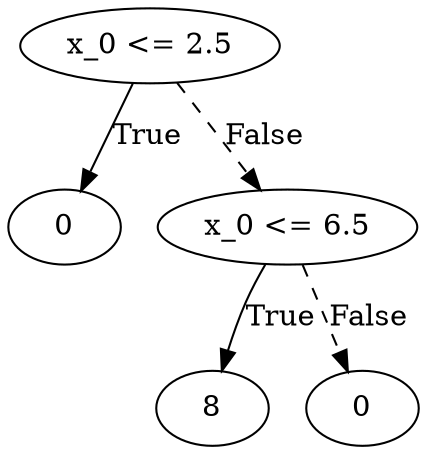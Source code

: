 digraph {
0 [label="x_0 <= 2.5"];
1 [label="0"];
0 -> 1 [label="True"];
2 [label="x_0 <= 6.5"];
3 [label="8"];
2 -> 3 [label="True"];
4 [label="0"];
2 -> 4 [style="dashed", label="False"];
0 -> 2 [style="dashed", label="False"];

}